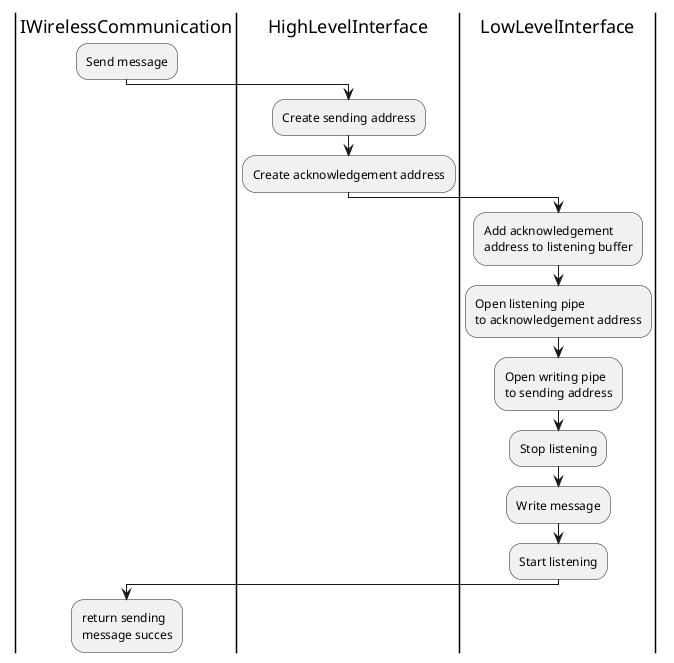 @startuml
|IWirelessCommunication| 
:Send message;
|HighLevelInterface|
:Create sending address;
:Create acknowledgement address;
|LowLevelInterface|
:Add acknowledgement\naddress to listening buffer;
:Open listening pipe\nto acknowledgement address;
:Open writing pipe\nto sending address;
:Stop listening;
:Write message;
:Start listening;
|IWirelessCommunication| 
:return sending\nmessage succes;


@enduml